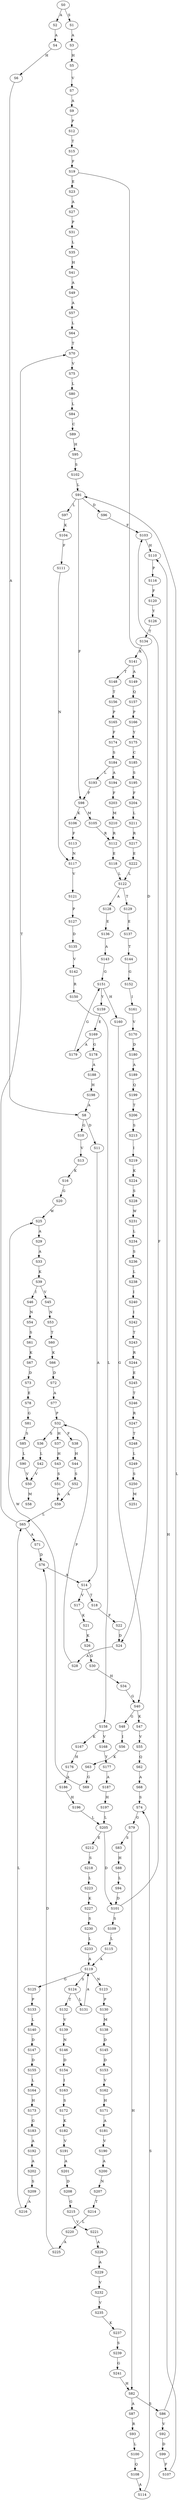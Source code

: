 strict digraph  {
	S0 -> S1 [ label = S ];
	S0 -> S2 [ label = A ];
	S1 -> S3 [ label = A ];
	S2 -> S4 [ label = A ];
	S3 -> S5 [ label = H ];
	S4 -> S6 [ label = H ];
	S5 -> S7 [ label = V ];
	S6 -> S8 [ label = A ];
	S7 -> S9 [ label = A ];
	S8 -> S10 [ label = G ];
	S8 -> S11 [ label = D ];
	S9 -> S12 [ label = P ];
	S10 -> S13 [ label = V ];
	S11 -> S14 [ label = A ];
	S12 -> S15 [ label = T ];
	S13 -> S16 [ label = K ];
	S14 -> S17 [ label = V ];
	S14 -> S18 [ label = T ];
	S15 -> S19 [ label = F ];
	S16 -> S20 [ label = G ];
	S17 -> S21 [ label = K ];
	S18 -> S22 [ label = F ];
	S19 -> S23 [ label = E ];
	S19 -> S24 [ label = D ];
	S20 -> S25 [ label = W ];
	S21 -> S26 [ label = K ];
	S22 -> S24 [ label = D ];
	S23 -> S27 [ label = A ];
	S24 -> S28 [ label = A ];
	S25 -> S29 [ label = A ];
	S26 -> S30 [ label = G ];
	S27 -> S31 [ label = P ];
	S28 -> S32 [ label = P ];
	S29 -> S33 [ label = A ];
	S30 -> S34 [ label = H ];
	S31 -> S35 [ label = L ];
	S32 -> S36 [ label = S ];
	S32 -> S37 [ label = H ];
	S32 -> S38 [ label = F ];
	S33 -> S39 [ label = K ];
	S34 -> S40 [ label = G ];
	S35 -> S41 [ label = H ];
	S36 -> S42 [ label = L ];
	S37 -> S43 [ label = H ];
	S38 -> S44 [ label = H ];
	S39 -> S45 [ label = V ];
	S39 -> S46 [ label = I ];
	S40 -> S47 [ label = K ];
	S40 -> S48 [ label = G ];
	S41 -> S49 [ label = A ];
	S42 -> S50 [ label = V ];
	S43 -> S51 [ label = S ];
	S44 -> S52 [ label = S ];
	S45 -> S53 [ label = N ];
	S46 -> S54 [ label = N ];
	S47 -> S55 [ label = V ];
	S48 -> S56 [ label = I ];
	S49 -> S57 [ label = A ];
	S50 -> S58 [ label = M ];
	S51 -> S59 [ label = A ];
	S52 -> S59 [ label = A ];
	S53 -> S60 [ label = T ];
	S54 -> S61 [ label = S ];
	S55 -> S62 [ label = Q ];
	S56 -> S63 [ label = K ];
	S57 -> S64 [ label = L ];
	S59 -> S65 [ label = L ];
	S60 -> S66 [ label = K ];
	S61 -> S67 [ label = K ];
	S62 -> S68 [ label = A ];
	S63 -> S69 [ label = G ];
	S64 -> S70 [ label = T ];
	S65 -> S71 [ label = A ];
	S65 -> S70 [ label = T ];
	S66 -> S72 [ label = D ];
	S67 -> S73 [ label = D ];
	S68 -> S74 [ label = S ];
	S69 -> S25 [ label = W ];
	S70 -> S75 [ label = V ];
	S71 -> S76 [ label = D ];
	S72 -> S77 [ label = A ];
	S73 -> S78 [ label = E ];
	S74 -> S79 [ label = G ];
	S75 -> S80 [ label = L ];
	S76 -> S14 [ label = A ];
	S77 -> S32 [ label = P ];
	S78 -> S81 [ label = G ];
	S79 -> S82 [ label = H ];
	S79 -> S83 [ label = S ];
	S80 -> S84 [ label = L ];
	S81 -> S85 [ label = S ];
	S82 -> S86 [ label = S ];
	S82 -> S87 [ label = A ];
	S83 -> S88 [ label = H ];
	S84 -> S89 [ label = C ];
	S85 -> S90 [ label = L ];
	S86 -> S91 [ label = L ];
	S86 -> S92 [ label = V ];
	S87 -> S93 [ label = R ];
	S88 -> S94 [ label = L ];
	S89 -> S95 [ label = H ];
	S90 -> S50 [ label = V ];
	S91 -> S96 [ label = D ];
	S91 -> S97 [ label = L ];
	S91 -> S98 [ label = F ];
	S92 -> S99 [ label = D ];
	S93 -> S100 [ label = L ];
	S94 -> S101 [ label = D ];
	S95 -> S102 [ label = S ];
	S96 -> S103 [ label = F ];
	S97 -> S104 [ label = K ];
	S98 -> S105 [ label = M ];
	S98 -> S106 [ label = K ];
	S99 -> S107 [ label = F ];
	S100 -> S108 [ label = Q ];
	S101 -> S109 [ label = S ];
	S101 -> S103 [ label = F ];
	S102 -> S91 [ label = L ];
	S103 -> S110 [ label = H ];
	S104 -> S111 [ label = F ];
	S105 -> S112 [ label = R ];
	S106 -> S113 [ label = F ];
	S107 -> S110 [ label = H ];
	S108 -> S114 [ label = A ];
	S109 -> S115 [ label = L ];
	S110 -> S116 [ label = P ];
	S111 -> S117 [ label = N ];
	S112 -> S118 [ label = E ];
	S113 -> S117 [ label = N ];
	S114 -> S74 [ label = S ];
	S115 -> S119 [ label = A ];
	S116 -> S120 [ label = F ];
	S117 -> S121 [ label = V ];
	S118 -> S122 [ label = L ];
	S119 -> S123 [ label = N ];
	S119 -> S124 [ label = S ];
	S119 -> S125 [ label = G ];
	S120 -> S126 [ label = Y ];
	S121 -> S127 [ label = P ];
	S122 -> S128 [ label = A ];
	S122 -> S129 [ label = T ];
	S123 -> S130 [ label = P ];
	S124 -> S131 [ label = L ];
	S124 -> S132 [ label = T ];
	S125 -> S133 [ label = P ];
	S126 -> S134 [ label = T ];
	S127 -> S135 [ label = D ];
	S128 -> S136 [ label = E ];
	S129 -> S137 [ label = E ];
	S130 -> S138 [ label = M ];
	S131 -> S119 [ label = A ];
	S132 -> S139 [ label = V ];
	S133 -> S140 [ label = L ];
	S134 -> S141 [ label = K ];
	S135 -> S142 [ label = V ];
	S136 -> S143 [ label = A ];
	S137 -> S144 [ label = T ];
	S138 -> S145 [ label = D ];
	S139 -> S146 [ label = N ];
	S140 -> S147 [ label = D ];
	S141 -> S148 [ label = T ];
	S141 -> S149 [ label = A ];
	S142 -> S150 [ label = R ];
	S143 -> S151 [ label = G ];
	S144 -> S152 [ label = G ];
	S145 -> S153 [ label = D ];
	S146 -> S154 [ label = D ];
	S147 -> S155 [ label = D ];
	S148 -> S156 [ label = T ];
	S149 -> S157 [ label = Q ];
	S150 -> S158 [ label = L ];
	S151 -> S159 [ label = Y ];
	S151 -> S160 [ label = H ];
	S152 -> S161 [ label = I ];
	S153 -> S162 [ label = V ];
	S154 -> S163 [ label = I ];
	S155 -> S164 [ label = L ];
	S156 -> S165 [ label = P ];
	S157 -> S166 [ label = P ];
	S158 -> S167 [ label = K ];
	S158 -> S168 [ label = V ];
	S159 -> S169 [ label = E ];
	S160 -> S40 [ label = G ];
	S161 -> S170 [ label = V ];
	S162 -> S171 [ label = H ];
	S163 -> S172 [ label = S ];
	S164 -> S173 [ label = H ];
	S165 -> S174 [ label = F ];
	S166 -> S175 [ label = Y ];
	S167 -> S176 [ label = H ];
	S168 -> S177 [ label = Y ];
	S169 -> S178 [ label = G ];
	S169 -> S179 [ label = A ];
	S170 -> S180 [ label = D ];
	S171 -> S181 [ label = A ];
	S172 -> S182 [ label = K ];
	S173 -> S183 [ label = G ];
	S174 -> S184 [ label = S ];
	S175 -> S185 [ label = C ];
	S176 -> S186 [ label = A ];
	S177 -> S187 [ label = A ];
	S178 -> S188 [ label = A ];
	S179 -> S151 [ label = G ];
	S180 -> S189 [ label = A ];
	S181 -> S190 [ label = V ];
	S182 -> S191 [ label = V ];
	S183 -> S192 [ label = A ];
	S184 -> S193 [ label = L ];
	S184 -> S194 [ label = A ];
	S185 -> S195 [ label = S ];
	S186 -> S196 [ label = H ];
	S187 -> S197 [ label = H ];
	S188 -> S198 [ label = H ];
	S189 -> S199 [ label = Q ];
	S190 -> S200 [ label = A ];
	S191 -> S201 [ label = A ];
	S192 -> S202 [ label = A ];
	S193 -> S98 [ label = F ];
	S194 -> S203 [ label = F ];
	S195 -> S204 [ label = F ];
	S196 -> S205 [ label = L ];
	S197 -> S205 [ label = L ];
	S198 -> S8 [ label = A ];
	S199 -> S206 [ label = T ];
	S200 -> S207 [ label = N ];
	S201 -> S208 [ label = D ];
	S202 -> S209 [ label = S ];
	S203 -> S210 [ label = M ];
	S204 -> S211 [ label = L ];
	S205 -> S101 [ label = D ];
	S205 -> S212 [ label = E ];
	S206 -> S213 [ label = S ];
	S207 -> S214 [ label = T ];
	S208 -> S215 [ label = G ];
	S209 -> S216 [ label = A ];
	S210 -> S112 [ label = R ];
	S211 -> S217 [ label = R ];
	S212 -> S218 [ label = S ];
	S213 -> S219 [ label = I ];
	S214 -> S220 [ label = L ];
	S215 -> S221 [ label = V ];
	S216 -> S65 [ label = L ];
	S217 -> S222 [ label = E ];
	S218 -> S223 [ label = L ];
	S219 -> S224 [ label = K ];
	S220 -> S225 [ label = A ];
	S221 -> S226 [ label = A ];
	S222 -> S122 [ label = L ];
	S223 -> S227 [ label = K ];
	S224 -> S228 [ label = S ];
	S225 -> S76 [ label = D ];
	S226 -> S229 [ label = A ];
	S227 -> S230 [ label = S ];
	S228 -> S231 [ label = W ];
	S229 -> S232 [ label = V ];
	S230 -> S233 [ label = L ];
	S231 -> S234 [ label = L ];
	S232 -> S235 [ label = V ];
	S233 -> S119 [ label = A ];
	S234 -> S236 [ label = S ];
	S235 -> S237 [ label = K ];
	S236 -> S238 [ label = L ];
	S237 -> S239 [ label = S ];
	S238 -> S240 [ label = I ];
	S239 -> S241 [ label = G ];
	S240 -> S242 [ label = I ];
	S241 -> S82 [ label = H ];
	S242 -> S243 [ label = T ];
	S243 -> S244 [ label = R ];
	S244 -> S245 [ label = E ];
	S245 -> S246 [ label = T ];
	S246 -> S247 [ label = R ];
	S247 -> S248 [ label = T ];
	S248 -> S249 [ label = L ];
	S249 -> S250 [ label = S ];
	S250 -> S251 [ label = M ];
}
